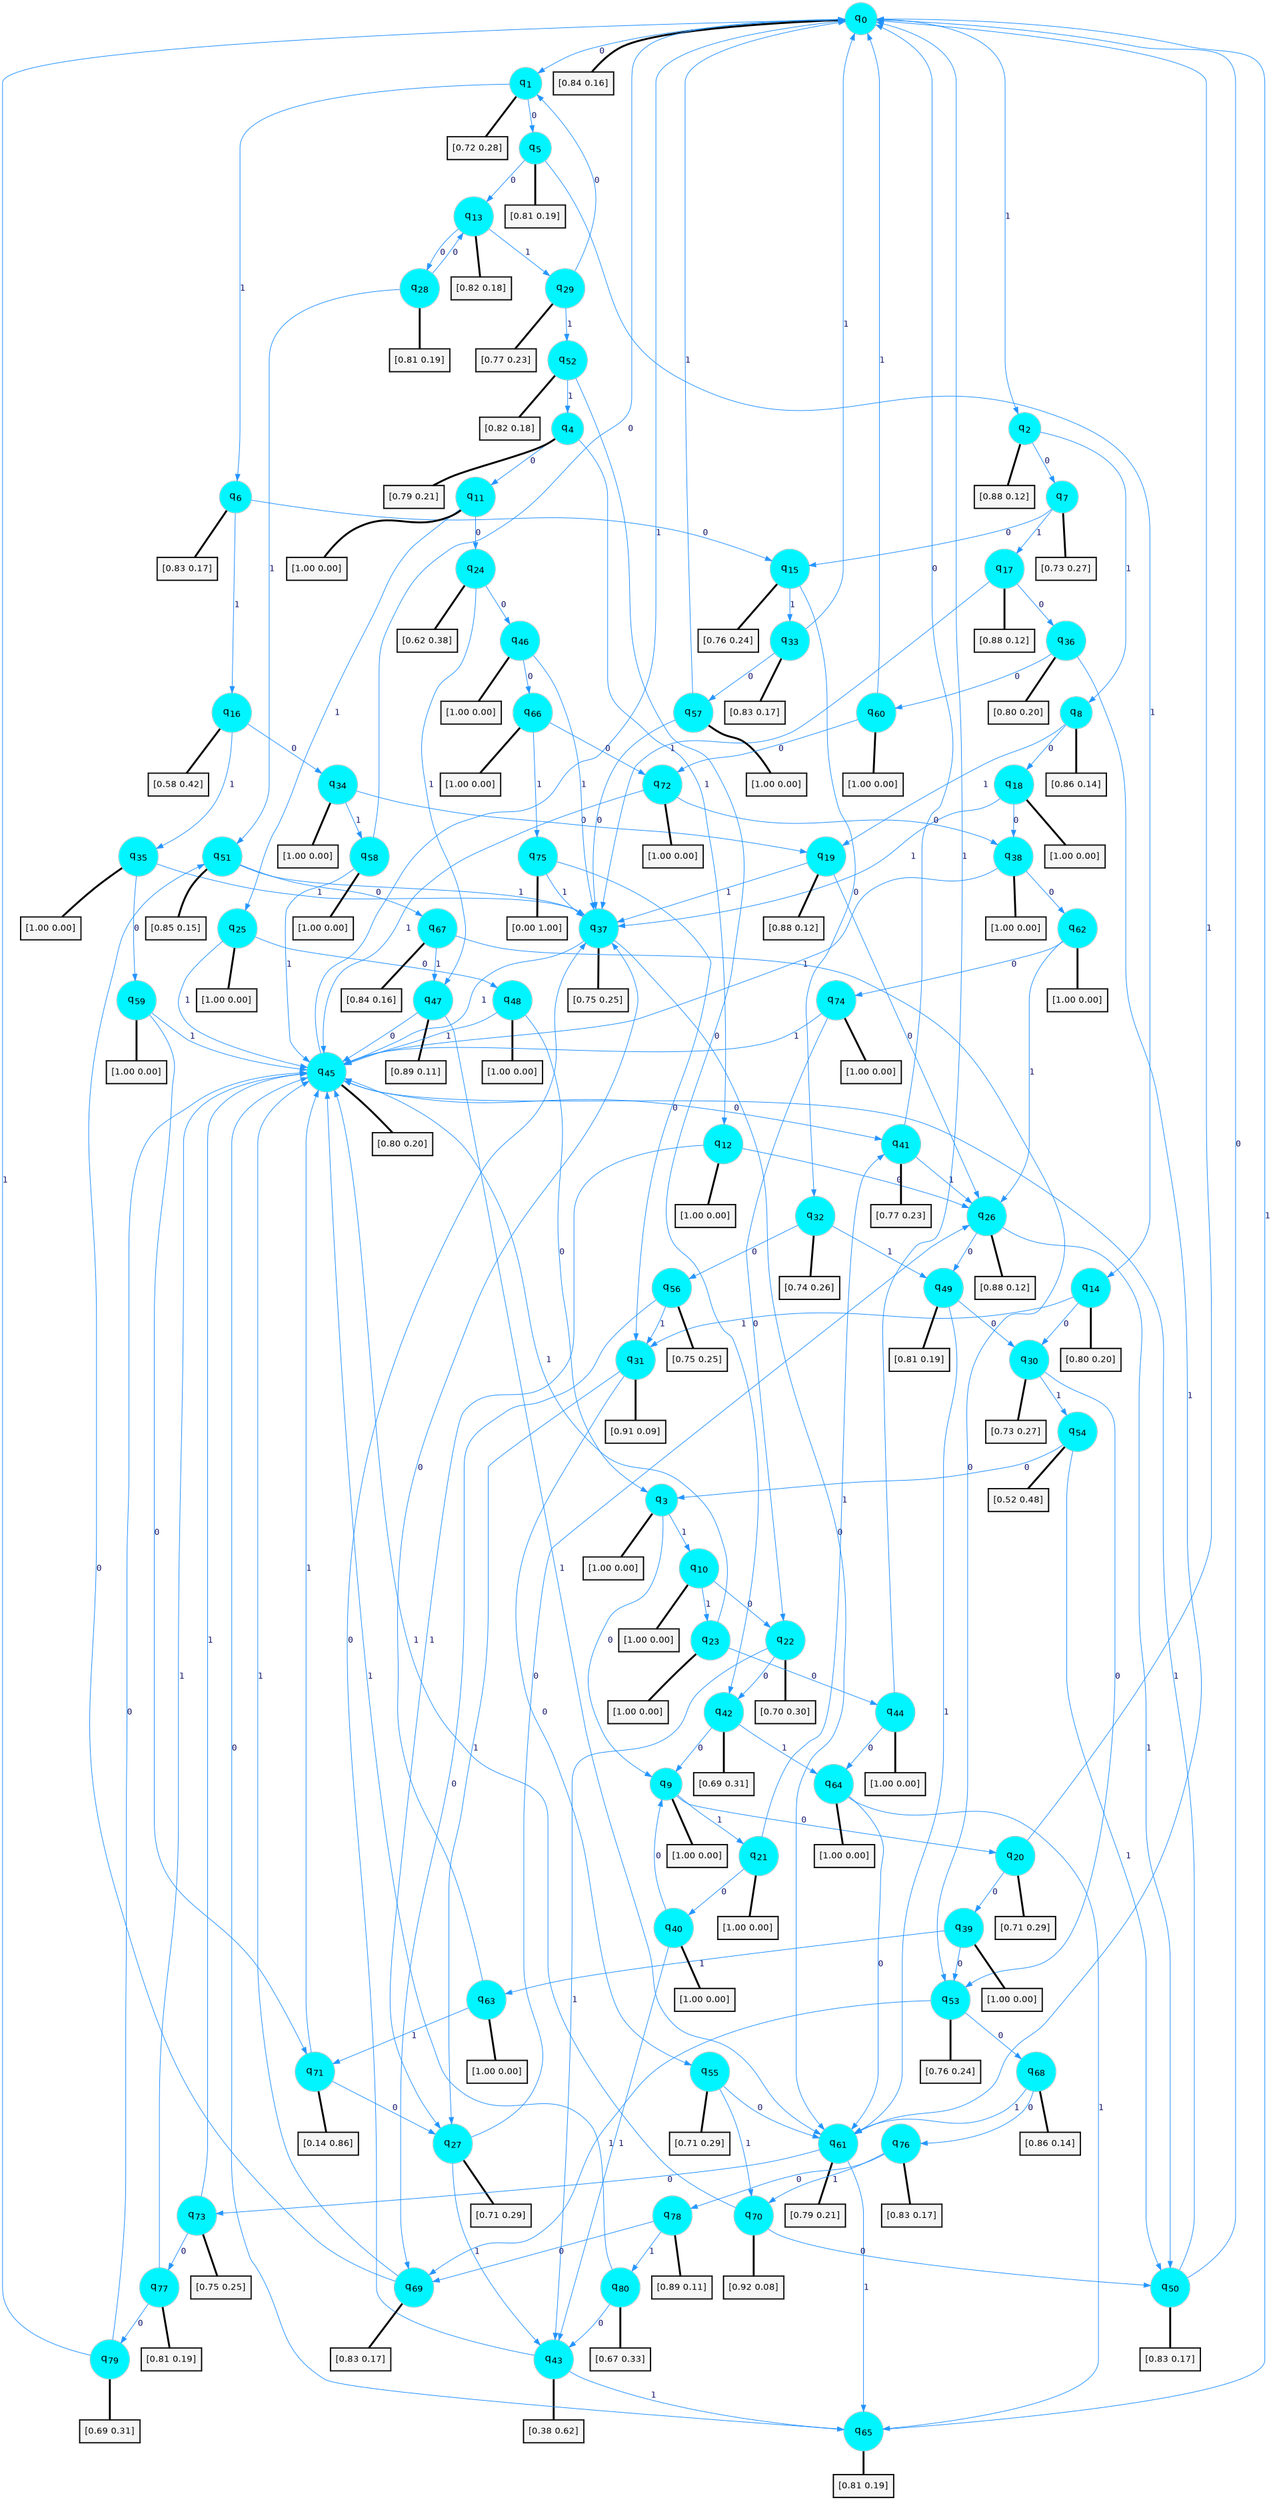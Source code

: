 digraph G {
graph [
bgcolor=transparent, dpi=300, rankdir=TD, size="40,25"];
node [
color=gray, fillcolor=turquoise1, fontcolor=black, fontname=Helvetica, fontsize=16, fontweight=bold, shape=circle, style=filled];
edge [
arrowsize=1, color=dodgerblue1, fontcolor=midnightblue, fontname=courier, fontweight=bold, penwidth=1, style=solid, weight=20];
0[label=<q<SUB>0</SUB>>];
1[label=<q<SUB>1</SUB>>];
2[label=<q<SUB>2</SUB>>];
3[label=<q<SUB>3</SUB>>];
4[label=<q<SUB>4</SUB>>];
5[label=<q<SUB>5</SUB>>];
6[label=<q<SUB>6</SUB>>];
7[label=<q<SUB>7</SUB>>];
8[label=<q<SUB>8</SUB>>];
9[label=<q<SUB>9</SUB>>];
10[label=<q<SUB>10</SUB>>];
11[label=<q<SUB>11</SUB>>];
12[label=<q<SUB>12</SUB>>];
13[label=<q<SUB>13</SUB>>];
14[label=<q<SUB>14</SUB>>];
15[label=<q<SUB>15</SUB>>];
16[label=<q<SUB>16</SUB>>];
17[label=<q<SUB>17</SUB>>];
18[label=<q<SUB>18</SUB>>];
19[label=<q<SUB>19</SUB>>];
20[label=<q<SUB>20</SUB>>];
21[label=<q<SUB>21</SUB>>];
22[label=<q<SUB>22</SUB>>];
23[label=<q<SUB>23</SUB>>];
24[label=<q<SUB>24</SUB>>];
25[label=<q<SUB>25</SUB>>];
26[label=<q<SUB>26</SUB>>];
27[label=<q<SUB>27</SUB>>];
28[label=<q<SUB>28</SUB>>];
29[label=<q<SUB>29</SUB>>];
30[label=<q<SUB>30</SUB>>];
31[label=<q<SUB>31</SUB>>];
32[label=<q<SUB>32</SUB>>];
33[label=<q<SUB>33</SUB>>];
34[label=<q<SUB>34</SUB>>];
35[label=<q<SUB>35</SUB>>];
36[label=<q<SUB>36</SUB>>];
37[label=<q<SUB>37</SUB>>];
38[label=<q<SUB>38</SUB>>];
39[label=<q<SUB>39</SUB>>];
40[label=<q<SUB>40</SUB>>];
41[label=<q<SUB>41</SUB>>];
42[label=<q<SUB>42</SUB>>];
43[label=<q<SUB>43</SUB>>];
44[label=<q<SUB>44</SUB>>];
45[label=<q<SUB>45</SUB>>];
46[label=<q<SUB>46</SUB>>];
47[label=<q<SUB>47</SUB>>];
48[label=<q<SUB>48</SUB>>];
49[label=<q<SUB>49</SUB>>];
50[label=<q<SUB>50</SUB>>];
51[label=<q<SUB>51</SUB>>];
52[label=<q<SUB>52</SUB>>];
53[label=<q<SUB>53</SUB>>];
54[label=<q<SUB>54</SUB>>];
55[label=<q<SUB>55</SUB>>];
56[label=<q<SUB>56</SUB>>];
57[label=<q<SUB>57</SUB>>];
58[label=<q<SUB>58</SUB>>];
59[label=<q<SUB>59</SUB>>];
60[label=<q<SUB>60</SUB>>];
61[label=<q<SUB>61</SUB>>];
62[label=<q<SUB>62</SUB>>];
63[label=<q<SUB>63</SUB>>];
64[label=<q<SUB>64</SUB>>];
65[label=<q<SUB>65</SUB>>];
66[label=<q<SUB>66</SUB>>];
67[label=<q<SUB>67</SUB>>];
68[label=<q<SUB>68</SUB>>];
69[label=<q<SUB>69</SUB>>];
70[label=<q<SUB>70</SUB>>];
71[label=<q<SUB>71</SUB>>];
72[label=<q<SUB>72</SUB>>];
73[label=<q<SUB>73</SUB>>];
74[label=<q<SUB>74</SUB>>];
75[label=<q<SUB>75</SUB>>];
76[label=<q<SUB>76</SUB>>];
77[label=<q<SUB>77</SUB>>];
78[label=<q<SUB>78</SUB>>];
79[label=<q<SUB>79</SUB>>];
80[label=<q<SUB>80</SUB>>];
81[label="[0.84 0.16]", shape=box,fontcolor=black, fontname=Helvetica, fontsize=14, penwidth=2, fillcolor=whitesmoke,color=black];
82[label="[0.72 0.28]", shape=box,fontcolor=black, fontname=Helvetica, fontsize=14, penwidth=2, fillcolor=whitesmoke,color=black];
83[label="[0.88 0.12]", shape=box,fontcolor=black, fontname=Helvetica, fontsize=14, penwidth=2, fillcolor=whitesmoke,color=black];
84[label="[1.00 0.00]", shape=box,fontcolor=black, fontname=Helvetica, fontsize=14, penwidth=2, fillcolor=whitesmoke,color=black];
85[label="[0.79 0.21]", shape=box,fontcolor=black, fontname=Helvetica, fontsize=14, penwidth=2, fillcolor=whitesmoke,color=black];
86[label="[0.81 0.19]", shape=box,fontcolor=black, fontname=Helvetica, fontsize=14, penwidth=2, fillcolor=whitesmoke,color=black];
87[label="[0.83 0.17]", shape=box,fontcolor=black, fontname=Helvetica, fontsize=14, penwidth=2, fillcolor=whitesmoke,color=black];
88[label="[0.73 0.27]", shape=box,fontcolor=black, fontname=Helvetica, fontsize=14, penwidth=2, fillcolor=whitesmoke,color=black];
89[label="[0.86 0.14]", shape=box,fontcolor=black, fontname=Helvetica, fontsize=14, penwidth=2, fillcolor=whitesmoke,color=black];
90[label="[1.00 0.00]", shape=box,fontcolor=black, fontname=Helvetica, fontsize=14, penwidth=2, fillcolor=whitesmoke,color=black];
91[label="[1.00 0.00]", shape=box,fontcolor=black, fontname=Helvetica, fontsize=14, penwidth=2, fillcolor=whitesmoke,color=black];
92[label="[1.00 0.00]", shape=box,fontcolor=black, fontname=Helvetica, fontsize=14, penwidth=2, fillcolor=whitesmoke,color=black];
93[label="[1.00 0.00]", shape=box,fontcolor=black, fontname=Helvetica, fontsize=14, penwidth=2, fillcolor=whitesmoke,color=black];
94[label="[0.82 0.18]", shape=box,fontcolor=black, fontname=Helvetica, fontsize=14, penwidth=2, fillcolor=whitesmoke,color=black];
95[label="[0.80 0.20]", shape=box,fontcolor=black, fontname=Helvetica, fontsize=14, penwidth=2, fillcolor=whitesmoke,color=black];
96[label="[0.76 0.24]", shape=box,fontcolor=black, fontname=Helvetica, fontsize=14, penwidth=2, fillcolor=whitesmoke,color=black];
97[label="[0.58 0.42]", shape=box,fontcolor=black, fontname=Helvetica, fontsize=14, penwidth=2, fillcolor=whitesmoke,color=black];
98[label="[0.88 0.12]", shape=box,fontcolor=black, fontname=Helvetica, fontsize=14, penwidth=2, fillcolor=whitesmoke,color=black];
99[label="[1.00 0.00]", shape=box,fontcolor=black, fontname=Helvetica, fontsize=14, penwidth=2, fillcolor=whitesmoke,color=black];
100[label="[0.88 0.12]", shape=box,fontcolor=black, fontname=Helvetica, fontsize=14, penwidth=2, fillcolor=whitesmoke,color=black];
101[label="[0.71 0.29]", shape=box,fontcolor=black, fontname=Helvetica, fontsize=14, penwidth=2, fillcolor=whitesmoke,color=black];
102[label="[1.00 0.00]", shape=box,fontcolor=black, fontname=Helvetica, fontsize=14, penwidth=2, fillcolor=whitesmoke,color=black];
103[label="[0.70 0.30]", shape=box,fontcolor=black, fontname=Helvetica, fontsize=14, penwidth=2, fillcolor=whitesmoke,color=black];
104[label="[1.00 0.00]", shape=box,fontcolor=black, fontname=Helvetica, fontsize=14, penwidth=2, fillcolor=whitesmoke,color=black];
105[label="[0.62 0.38]", shape=box,fontcolor=black, fontname=Helvetica, fontsize=14, penwidth=2, fillcolor=whitesmoke,color=black];
106[label="[1.00 0.00]", shape=box,fontcolor=black, fontname=Helvetica, fontsize=14, penwidth=2, fillcolor=whitesmoke,color=black];
107[label="[0.88 0.12]", shape=box,fontcolor=black, fontname=Helvetica, fontsize=14, penwidth=2, fillcolor=whitesmoke,color=black];
108[label="[0.71 0.29]", shape=box,fontcolor=black, fontname=Helvetica, fontsize=14, penwidth=2, fillcolor=whitesmoke,color=black];
109[label="[0.81 0.19]", shape=box,fontcolor=black, fontname=Helvetica, fontsize=14, penwidth=2, fillcolor=whitesmoke,color=black];
110[label="[0.77 0.23]", shape=box,fontcolor=black, fontname=Helvetica, fontsize=14, penwidth=2, fillcolor=whitesmoke,color=black];
111[label="[0.73 0.27]", shape=box,fontcolor=black, fontname=Helvetica, fontsize=14, penwidth=2, fillcolor=whitesmoke,color=black];
112[label="[0.91 0.09]", shape=box,fontcolor=black, fontname=Helvetica, fontsize=14, penwidth=2, fillcolor=whitesmoke,color=black];
113[label="[0.74 0.26]", shape=box,fontcolor=black, fontname=Helvetica, fontsize=14, penwidth=2, fillcolor=whitesmoke,color=black];
114[label="[0.83 0.17]", shape=box,fontcolor=black, fontname=Helvetica, fontsize=14, penwidth=2, fillcolor=whitesmoke,color=black];
115[label="[1.00 0.00]", shape=box,fontcolor=black, fontname=Helvetica, fontsize=14, penwidth=2, fillcolor=whitesmoke,color=black];
116[label="[1.00 0.00]", shape=box,fontcolor=black, fontname=Helvetica, fontsize=14, penwidth=2, fillcolor=whitesmoke,color=black];
117[label="[0.80 0.20]", shape=box,fontcolor=black, fontname=Helvetica, fontsize=14, penwidth=2, fillcolor=whitesmoke,color=black];
118[label="[0.75 0.25]", shape=box,fontcolor=black, fontname=Helvetica, fontsize=14, penwidth=2, fillcolor=whitesmoke,color=black];
119[label="[1.00 0.00]", shape=box,fontcolor=black, fontname=Helvetica, fontsize=14, penwidth=2, fillcolor=whitesmoke,color=black];
120[label="[1.00 0.00]", shape=box,fontcolor=black, fontname=Helvetica, fontsize=14, penwidth=2, fillcolor=whitesmoke,color=black];
121[label="[1.00 0.00]", shape=box,fontcolor=black, fontname=Helvetica, fontsize=14, penwidth=2, fillcolor=whitesmoke,color=black];
122[label="[0.77 0.23]", shape=box,fontcolor=black, fontname=Helvetica, fontsize=14, penwidth=2, fillcolor=whitesmoke,color=black];
123[label="[0.69 0.31]", shape=box,fontcolor=black, fontname=Helvetica, fontsize=14, penwidth=2, fillcolor=whitesmoke,color=black];
124[label="[0.38 0.62]", shape=box,fontcolor=black, fontname=Helvetica, fontsize=14, penwidth=2, fillcolor=whitesmoke,color=black];
125[label="[1.00 0.00]", shape=box,fontcolor=black, fontname=Helvetica, fontsize=14, penwidth=2, fillcolor=whitesmoke,color=black];
126[label="[0.80 0.20]", shape=box,fontcolor=black, fontname=Helvetica, fontsize=14, penwidth=2, fillcolor=whitesmoke,color=black];
127[label="[1.00 0.00]", shape=box,fontcolor=black, fontname=Helvetica, fontsize=14, penwidth=2, fillcolor=whitesmoke,color=black];
128[label="[0.89 0.11]", shape=box,fontcolor=black, fontname=Helvetica, fontsize=14, penwidth=2, fillcolor=whitesmoke,color=black];
129[label="[1.00 0.00]", shape=box,fontcolor=black, fontname=Helvetica, fontsize=14, penwidth=2, fillcolor=whitesmoke,color=black];
130[label="[0.81 0.19]", shape=box,fontcolor=black, fontname=Helvetica, fontsize=14, penwidth=2, fillcolor=whitesmoke,color=black];
131[label="[0.83 0.17]", shape=box,fontcolor=black, fontname=Helvetica, fontsize=14, penwidth=2, fillcolor=whitesmoke,color=black];
132[label="[0.85 0.15]", shape=box,fontcolor=black, fontname=Helvetica, fontsize=14, penwidth=2, fillcolor=whitesmoke,color=black];
133[label="[0.82 0.18]", shape=box,fontcolor=black, fontname=Helvetica, fontsize=14, penwidth=2, fillcolor=whitesmoke,color=black];
134[label="[0.76 0.24]", shape=box,fontcolor=black, fontname=Helvetica, fontsize=14, penwidth=2, fillcolor=whitesmoke,color=black];
135[label="[0.52 0.48]", shape=box,fontcolor=black, fontname=Helvetica, fontsize=14, penwidth=2, fillcolor=whitesmoke,color=black];
136[label="[0.71 0.29]", shape=box,fontcolor=black, fontname=Helvetica, fontsize=14, penwidth=2, fillcolor=whitesmoke,color=black];
137[label="[0.75 0.25]", shape=box,fontcolor=black, fontname=Helvetica, fontsize=14, penwidth=2, fillcolor=whitesmoke,color=black];
138[label="[1.00 0.00]", shape=box,fontcolor=black, fontname=Helvetica, fontsize=14, penwidth=2, fillcolor=whitesmoke,color=black];
139[label="[1.00 0.00]", shape=box,fontcolor=black, fontname=Helvetica, fontsize=14, penwidth=2, fillcolor=whitesmoke,color=black];
140[label="[1.00 0.00]", shape=box,fontcolor=black, fontname=Helvetica, fontsize=14, penwidth=2, fillcolor=whitesmoke,color=black];
141[label="[1.00 0.00]", shape=box,fontcolor=black, fontname=Helvetica, fontsize=14, penwidth=2, fillcolor=whitesmoke,color=black];
142[label="[0.79 0.21]", shape=box,fontcolor=black, fontname=Helvetica, fontsize=14, penwidth=2, fillcolor=whitesmoke,color=black];
143[label="[1.00 0.00]", shape=box,fontcolor=black, fontname=Helvetica, fontsize=14, penwidth=2, fillcolor=whitesmoke,color=black];
144[label="[1.00 0.00]", shape=box,fontcolor=black, fontname=Helvetica, fontsize=14, penwidth=2, fillcolor=whitesmoke,color=black];
145[label="[1.00 0.00]", shape=box,fontcolor=black, fontname=Helvetica, fontsize=14, penwidth=2, fillcolor=whitesmoke,color=black];
146[label="[0.81 0.19]", shape=box,fontcolor=black, fontname=Helvetica, fontsize=14, penwidth=2, fillcolor=whitesmoke,color=black];
147[label="[1.00 0.00]", shape=box,fontcolor=black, fontname=Helvetica, fontsize=14, penwidth=2, fillcolor=whitesmoke,color=black];
148[label="[0.84 0.16]", shape=box,fontcolor=black, fontname=Helvetica, fontsize=14, penwidth=2, fillcolor=whitesmoke,color=black];
149[label="[0.86 0.14]", shape=box,fontcolor=black, fontname=Helvetica, fontsize=14, penwidth=2, fillcolor=whitesmoke,color=black];
150[label="[0.83 0.17]", shape=box,fontcolor=black, fontname=Helvetica, fontsize=14, penwidth=2, fillcolor=whitesmoke,color=black];
151[label="[0.92 0.08]", shape=box,fontcolor=black, fontname=Helvetica, fontsize=14, penwidth=2, fillcolor=whitesmoke,color=black];
152[label="[0.14 0.86]", shape=box,fontcolor=black, fontname=Helvetica, fontsize=14, penwidth=2, fillcolor=whitesmoke,color=black];
153[label="[1.00 0.00]", shape=box,fontcolor=black, fontname=Helvetica, fontsize=14, penwidth=2, fillcolor=whitesmoke,color=black];
154[label="[0.75 0.25]", shape=box,fontcolor=black, fontname=Helvetica, fontsize=14, penwidth=2, fillcolor=whitesmoke,color=black];
155[label="[1.00 0.00]", shape=box,fontcolor=black, fontname=Helvetica, fontsize=14, penwidth=2, fillcolor=whitesmoke,color=black];
156[label="[0.00 1.00]", shape=box,fontcolor=black, fontname=Helvetica, fontsize=14, penwidth=2, fillcolor=whitesmoke,color=black];
157[label="[0.83 0.17]", shape=box,fontcolor=black, fontname=Helvetica, fontsize=14, penwidth=2, fillcolor=whitesmoke,color=black];
158[label="[0.81 0.19]", shape=box,fontcolor=black, fontname=Helvetica, fontsize=14, penwidth=2, fillcolor=whitesmoke,color=black];
159[label="[0.89 0.11]", shape=box,fontcolor=black, fontname=Helvetica, fontsize=14, penwidth=2, fillcolor=whitesmoke,color=black];
160[label="[0.69 0.31]", shape=box,fontcolor=black, fontname=Helvetica, fontsize=14, penwidth=2, fillcolor=whitesmoke,color=black];
161[label="[0.67 0.33]", shape=box,fontcolor=black, fontname=Helvetica, fontsize=14, penwidth=2, fillcolor=whitesmoke,color=black];
0->1 [label=0];
0->2 [label=1];
0->81 [arrowhead=none, penwidth=3,color=black];
1->5 [label=0];
1->6 [label=1];
1->82 [arrowhead=none, penwidth=3,color=black];
2->7 [label=0];
2->8 [label=1];
2->83 [arrowhead=none, penwidth=3,color=black];
3->9 [label=0];
3->10 [label=1];
3->84 [arrowhead=none, penwidth=3,color=black];
4->11 [label=0];
4->12 [label=1];
4->85 [arrowhead=none, penwidth=3,color=black];
5->13 [label=0];
5->14 [label=1];
5->86 [arrowhead=none, penwidth=3,color=black];
6->15 [label=0];
6->16 [label=1];
6->87 [arrowhead=none, penwidth=3,color=black];
7->15 [label=0];
7->17 [label=1];
7->88 [arrowhead=none, penwidth=3,color=black];
8->18 [label=0];
8->19 [label=1];
8->89 [arrowhead=none, penwidth=3,color=black];
9->20 [label=0];
9->21 [label=1];
9->90 [arrowhead=none, penwidth=3,color=black];
10->22 [label=0];
10->23 [label=1];
10->91 [arrowhead=none, penwidth=3,color=black];
11->24 [label=0];
11->25 [label=1];
11->92 [arrowhead=none, penwidth=3,color=black];
12->26 [label=0];
12->27 [label=1];
12->93 [arrowhead=none, penwidth=3,color=black];
13->28 [label=0];
13->29 [label=1];
13->94 [arrowhead=none, penwidth=3,color=black];
14->30 [label=0];
14->31 [label=1];
14->95 [arrowhead=none, penwidth=3,color=black];
15->32 [label=0];
15->33 [label=1];
15->96 [arrowhead=none, penwidth=3,color=black];
16->34 [label=0];
16->35 [label=1];
16->97 [arrowhead=none, penwidth=3,color=black];
17->36 [label=0];
17->37 [label=1];
17->98 [arrowhead=none, penwidth=3,color=black];
18->38 [label=0];
18->37 [label=1];
18->99 [arrowhead=none, penwidth=3,color=black];
19->26 [label=0];
19->37 [label=1];
19->100 [arrowhead=none, penwidth=3,color=black];
20->39 [label=0];
20->0 [label=1];
20->101 [arrowhead=none, penwidth=3,color=black];
21->40 [label=0];
21->41 [label=1];
21->102 [arrowhead=none, penwidth=3,color=black];
22->42 [label=0];
22->43 [label=1];
22->103 [arrowhead=none, penwidth=3,color=black];
23->44 [label=0];
23->45 [label=1];
23->104 [arrowhead=none, penwidth=3,color=black];
24->46 [label=0];
24->47 [label=1];
24->105 [arrowhead=none, penwidth=3,color=black];
25->48 [label=0];
25->45 [label=1];
25->106 [arrowhead=none, penwidth=3,color=black];
26->49 [label=0];
26->50 [label=1];
26->107 [arrowhead=none, penwidth=3,color=black];
27->26 [label=0];
27->43 [label=1];
27->108 [arrowhead=none, penwidth=3,color=black];
28->13 [label=0];
28->51 [label=1];
28->109 [arrowhead=none, penwidth=3,color=black];
29->1 [label=0];
29->52 [label=1];
29->110 [arrowhead=none, penwidth=3,color=black];
30->53 [label=0];
30->54 [label=1];
30->111 [arrowhead=none, penwidth=3,color=black];
31->55 [label=0];
31->27 [label=1];
31->112 [arrowhead=none, penwidth=3,color=black];
32->56 [label=0];
32->49 [label=1];
32->113 [arrowhead=none, penwidth=3,color=black];
33->57 [label=0];
33->0 [label=1];
33->114 [arrowhead=none, penwidth=3,color=black];
34->19 [label=0];
34->58 [label=1];
34->115 [arrowhead=none, penwidth=3,color=black];
35->59 [label=0];
35->37 [label=1];
35->116 [arrowhead=none, penwidth=3,color=black];
36->60 [label=0];
36->61 [label=1];
36->117 [arrowhead=none, penwidth=3,color=black];
37->61 [label=0];
37->45 [label=1];
37->118 [arrowhead=none, penwidth=3,color=black];
38->62 [label=0];
38->45 [label=1];
38->119 [arrowhead=none, penwidth=3,color=black];
39->53 [label=0];
39->63 [label=1];
39->120 [arrowhead=none, penwidth=3,color=black];
40->9 [label=0];
40->43 [label=1];
40->121 [arrowhead=none, penwidth=3,color=black];
41->0 [label=0];
41->26 [label=1];
41->122 [arrowhead=none, penwidth=3,color=black];
42->9 [label=0];
42->64 [label=1];
42->123 [arrowhead=none, penwidth=3,color=black];
43->37 [label=0];
43->65 [label=1];
43->124 [arrowhead=none, penwidth=3,color=black];
44->64 [label=0];
44->0 [label=1];
44->125 [arrowhead=none, penwidth=3,color=black];
45->41 [label=0];
45->0 [label=1];
45->126 [arrowhead=none, penwidth=3,color=black];
46->66 [label=0];
46->37 [label=1];
46->127 [arrowhead=none, penwidth=3,color=black];
47->45 [label=0];
47->61 [label=1];
47->128 [arrowhead=none, penwidth=3,color=black];
48->3 [label=0];
48->45 [label=1];
48->129 [arrowhead=none, penwidth=3,color=black];
49->30 [label=0];
49->61 [label=1];
49->130 [arrowhead=none, penwidth=3,color=black];
50->0 [label=0];
50->45 [label=1];
50->131 [arrowhead=none, penwidth=3,color=black];
51->67 [label=0];
51->37 [label=1];
51->132 [arrowhead=none, penwidth=3,color=black];
52->42 [label=0];
52->4 [label=1];
52->133 [arrowhead=none, penwidth=3,color=black];
53->68 [label=0];
53->69 [label=1];
53->134 [arrowhead=none, penwidth=3,color=black];
54->3 [label=0];
54->50 [label=1];
54->135 [arrowhead=none, penwidth=3,color=black];
55->61 [label=0];
55->70 [label=1];
55->136 [arrowhead=none, penwidth=3,color=black];
56->69 [label=0];
56->31 [label=1];
56->137 [arrowhead=none, penwidth=3,color=black];
57->37 [label=0];
57->0 [label=1];
57->138 [arrowhead=none, penwidth=3,color=black];
58->0 [label=0];
58->45 [label=1];
58->139 [arrowhead=none, penwidth=3,color=black];
59->71 [label=0];
59->45 [label=1];
59->140 [arrowhead=none, penwidth=3,color=black];
60->72 [label=0];
60->0 [label=1];
60->141 [arrowhead=none, penwidth=3,color=black];
61->73 [label=0];
61->65 [label=1];
61->142 [arrowhead=none, penwidth=3,color=black];
62->74 [label=0];
62->26 [label=1];
62->143 [arrowhead=none, penwidth=3,color=black];
63->37 [label=0];
63->71 [label=1];
63->144 [arrowhead=none, penwidth=3,color=black];
64->61 [label=0];
64->65 [label=1];
64->145 [arrowhead=none, penwidth=3,color=black];
65->45 [label=0];
65->0 [label=1];
65->146 [arrowhead=none, penwidth=3,color=black];
66->72 [label=0];
66->75 [label=1];
66->147 [arrowhead=none, penwidth=3,color=black];
67->53 [label=0];
67->47 [label=1];
67->148 [arrowhead=none, penwidth=3,color=black];
68->76 [label=0];
68->61 [label=1];
68->149 [arrowhead=none, penwidth=3,color=black];
69->51 [label=0];
69->45 [label=1];
69->150 [arrowhead=none, penwidth=3,color=black];
70->50 [label=0];
70->45 [label=1];
70->151 [arrowhead=none, penwidth=3,color=black];
71->27 [label=0];
71->45 [label=1];
71->152 [arrowhead=none, penwidth=3,color=black];
72->38 [label=0];
72->45 [label=1];
72->153 [arrowhead=none, penwidth=3,color=black];
73->77 [label=0];
73->45 [label=1];
73->154 [arrowhead=none, penwidth=3,color=black];
74->22 [label=0];
74->45 [label=1];
74->155 [arrowhead=none, penwidth=3,color=black];
75->31 [label=0];
75->37 [label=1];
75->156 [arrowhead=none, penwidth=3,color=black];
76->78 [label=0];
76->70 [label=1];
76->157 [arrowhead=none, penwidth=3,color=black];
77->79 [label=0];
77->45 [label=1];
77->158 [arrowhead=none, penwidth=3,color=black];
78->69 [label=0];
78->80 [label=1];
78->159 [arrowhead=none, penwidth=3,color=black];
79->45 [label=0];
79->0 [label=1];
79->160 [arrowhead=none, penwidth=3,color=black];
80->43 [label=0];
80->45 [label=1];
80->161 [arrowhead=none, penwidth=3,color=black];
}
